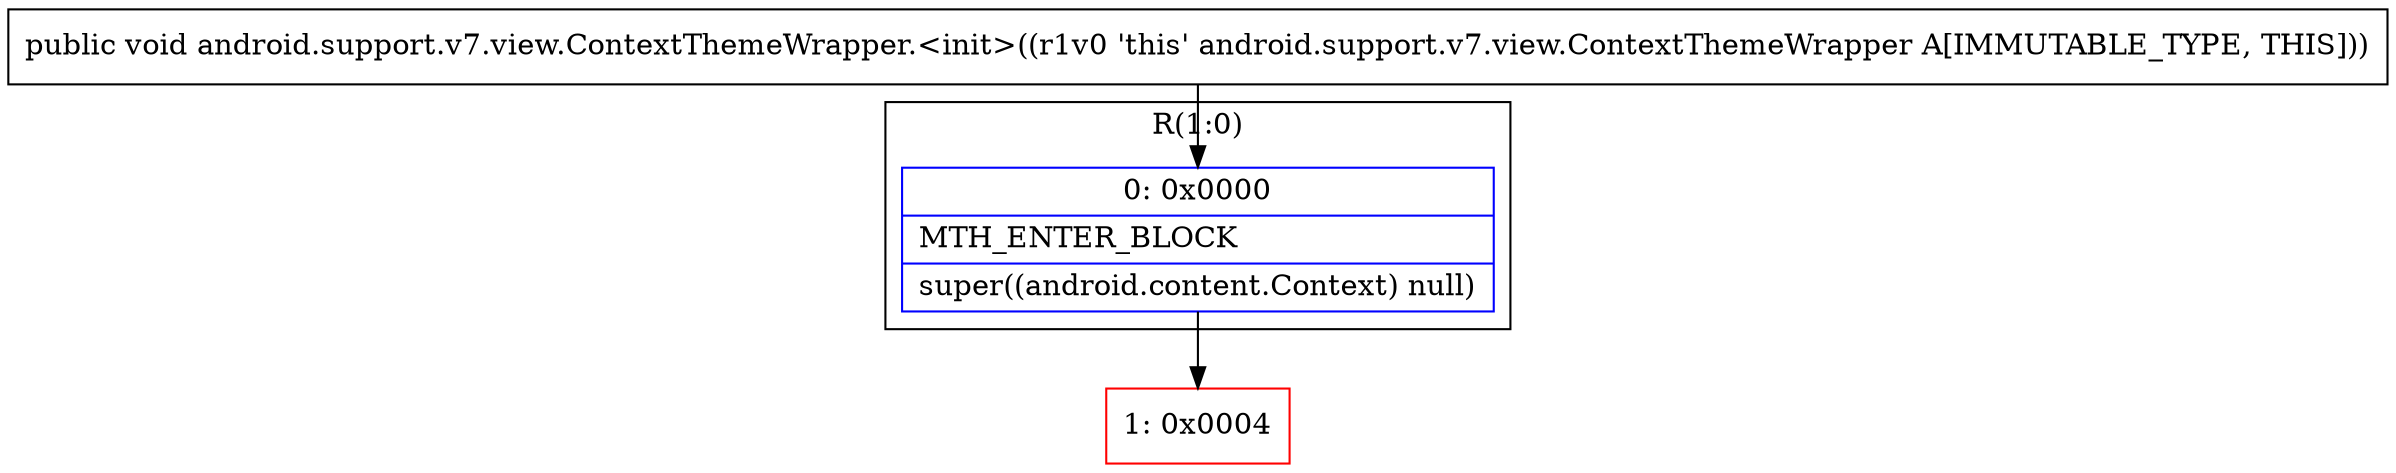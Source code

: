 digraph "CFG forandroid.support.v7.view.ContextThemeWrapper.\<init\>()V" {
subgraph cluster_Region_1524732568 {
label = "R(1:0)";
node [shape=record,color=blue];
Node_0 [shape=record,label="{0\:\ 0x0000|MTH_ENTER_BLOCK\l|super((android.content.Context) null)\l}"];
}
Node_1 [shape=record,color=red,label="{1\:\ 0x0004}"];
MethodNode[shape=record,label="{public void android.support.v7.view.ContextThemeWrapper.\<init\>((r1v0 'this' android.support.v7.view.ContextThemeWrapper A[IMMUTABLE_TYPE, THIS])) }"];
MethodNode -> Node_0;
Node_0 -> Node_1;
}

